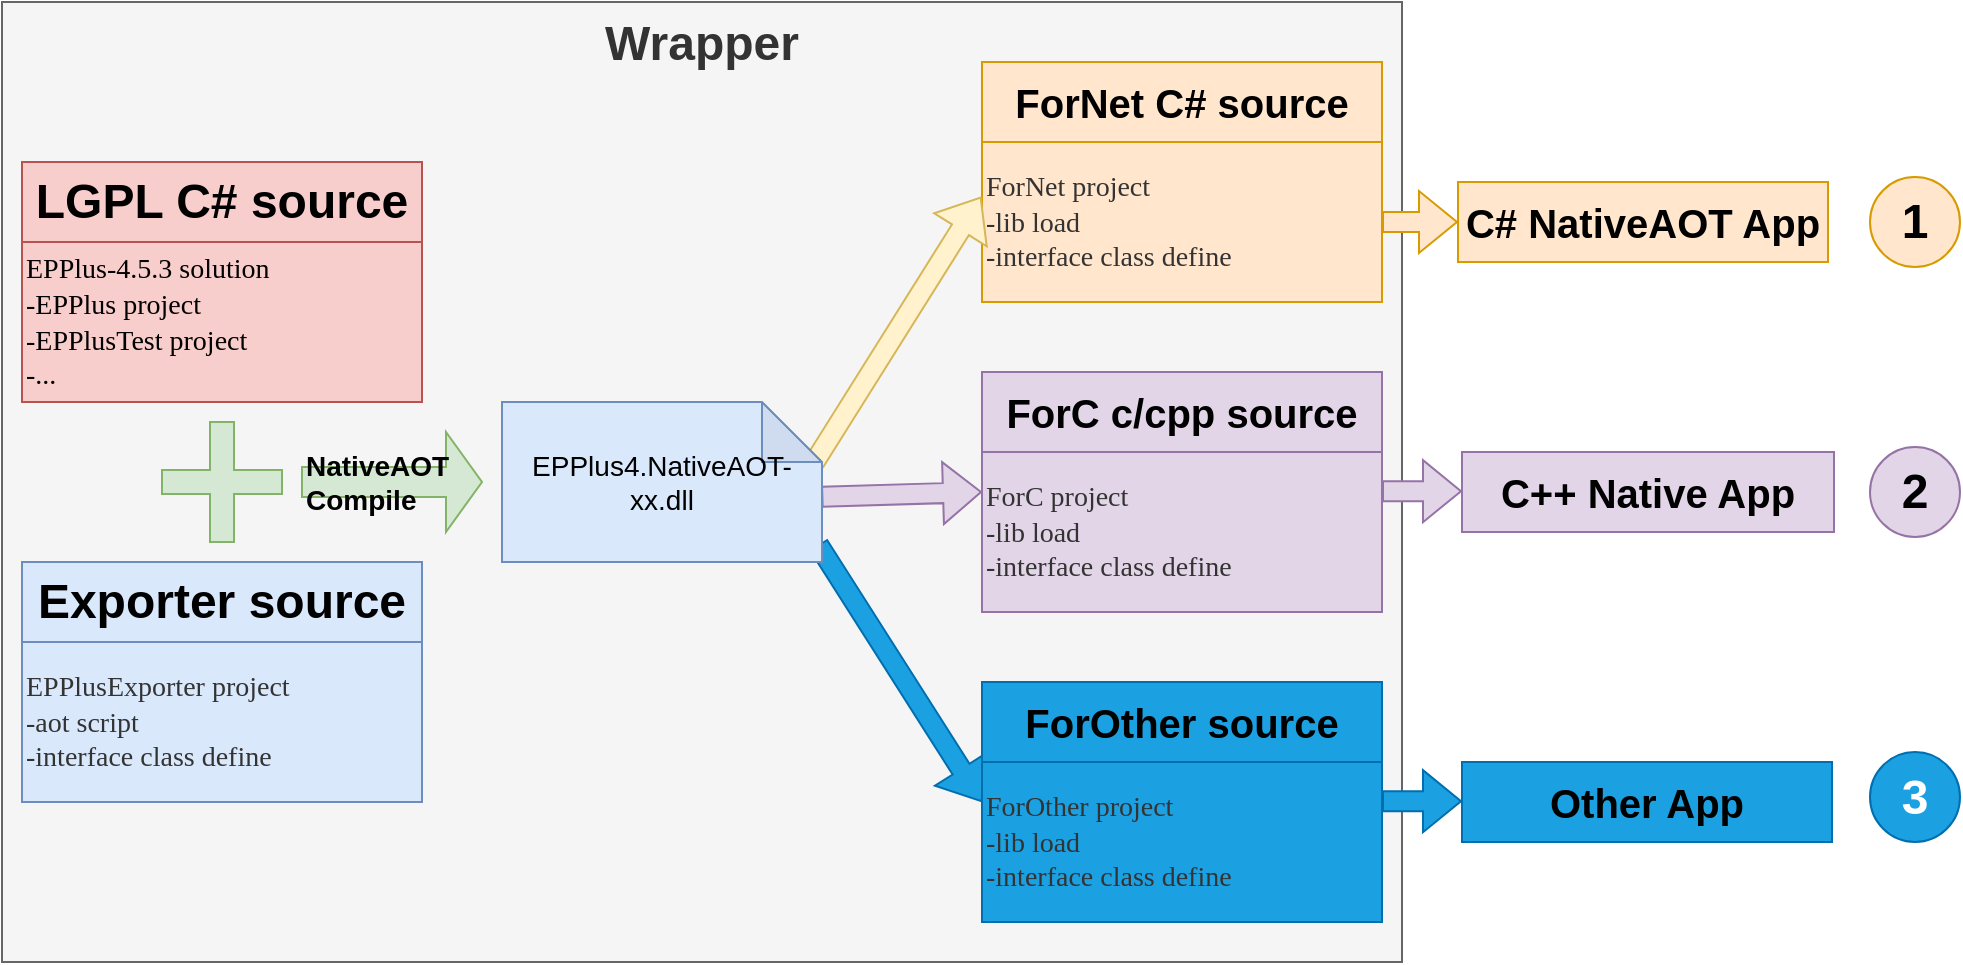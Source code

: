 <mxfile version="28.0.6">
  <diagram name="第 1 页" id="Kspl7rNnK7DPbzDC0AIy">
    <mxGraphModel dx="786" dy="482" grid="0" gridSize="10" guides="1" tooltips="1" connect="1" arrows="1" fold="1" page="0" pageScale="1" pageWidth="827" pageHeight="1169" math="0" shadow="0">
      <root>
        <mxCell id="0" />
        <mxCell id="1" parent="0" />
        <mxCell id="o5IlpfT2biQauGZG_9Kk-21" value="Wrapper" style="rounded=0;whiteSpace=wrap;html=1;align=center;verticalAlign=top;fontSize=24;fontStyle=1;strokeColor=#666666;fillColor=#f5f5f5;fontColor=#333333;" parent="1" vertex="1">
          <mxGeometry x="30" y="80" width="700" height="480" as="geometry" />
        </mxCell>
        <mxCell id="o5IlpfT2biQauGZG_9Kk-15" value="" style="group" parent="1" vertex="1" connectable="0">
          <mxGeometry x="40" y="160" width="200" height="120" as="geometry" />
        </mxCell>
        <mxCell id="o5IlpfT2biQauGZG_9Kk-10" value="&lt;span style=&quot;font-size: 24px; font-weight: 700; text-wrap-mode: nowrap;&quot;&gt;LGPL C# source&lt;/span&gt;" style="rounded=0;whiteSpace=wrap;html=1;strokeColor=#b85450;align=center;verticalAlign=middle;fontFamily=Helvetica;fontSize=14;fillColor=#f8cecc;" parent="o5IlpfT2biQauGZG_9Kk-15" vertex="1">
          <mxGeometry width="200" height="40" as="geometry" />
        </mxCell>
        <mxCell id="o5IlpfT2biQauGZG_9Kk-1" value="&lt;font face=&quot;Lucida Console&quot;&gt;EPPlus-4.5.3 solution&lt;/font&gt;&lt;div&gt;&lt;font face=&quot;Lucida Console&quot;&gt;-&lt;/font&gt;&lt;span style=&quot;background-color: transparent;&quot;&gt;&lt;font face=&quot;Lucida Console&quot;&gt;EPPlus project&lt;/font&gt;&lt;/span&gt;&lt;/div&gt;&lt;div&gt;&lt;span style=&quot;background-color: transparent;&quot;&gt;&lt;font face=&quot;Lucida Console&quot;&gt;-&lt;/font&gt;&lt;/span&gt;&lt;span style=&quot;background-color: transparent;&quot;&gt;&lt;font face=&quot;Lucida Console&quot;&gt;EPPlusTest&amp;nbsp;&lt;/font&gt;&lt;/span&gt;&lt;span style=&quot;font-family: &amp;quot;Lucida Console&amp;quot;; background-color: transparent; color: light-dark(rgb(0, 0, 0), rgb(255, 255, 255));&quot;&gt;project&lt;/span&gt;&lt;/div&gt;&lt;div&gt;&lt;span style=&quot;background-color: transparent;&quot;&gt;&lt;font face=&quot;Lucida Console&quot;&gt;-...&lt;/font&gt;&lt;/span&gt;&lt;/div&gt;" style="rounded=0;whiteSpace=wrap;html=1;align=left;fillColor=#f8cecc;strokeColor=#b85450;fontSize=14;" parent="o5IlpfT2biQauGZG_9Kk-15" vertex="1">
          <mxGeometry y="40" width="200" height="80" as="geometry" />
        </mxCell>
        <mxCell id="o5IlpfT2biQauGZG_9Kk-16" value="" style="group" parent="1" vertex="1" connectable="0">
          <mxGeometry x="40" y="360" width="200" height="120" as="geometry" />
        </mxCell>
        <mxCell id="o5IlpfT2biQauGZG_9Kk-11" value="&lt;span style=&quot;font-size: 24px; font-weight: 700; text-align: left; text-wrap-mode: nowrap;&quot;&gt;Exporter source&lt;/span&gt;" style="rounded=0;whiteSpace=wrap;html=1;strokeColor=#6c8ebf;align=center;verticalAlign=middle;fontFamily=Helvetica;fontSize=14;fillColor=#dae8fc;" parent="o5IlpfT2biQauGZG_9Kk-16" vertex="1">
          <mxGeometry width="200" height="40" as="geometry" />
        </mxCell>
        <mxCell id="o5IlpfT2biQauGZG_9Kk-12" value="&lt;font style=&quot;color: rgb(51, 51, 51);&quot; face=&quot;Lucida Console&quot;&gt;EPPlusExporter project&lt;/font&gt;&lt;div style=&quot;color: rgb(51, 51, 51);&quot;&gt;&lt;font face=&quot;Lucida Console&quot;&gt;-aot script&lt;/font&gt;&lt;/div&gt;&lt;div&gt;&lt;font style=&quot;&quot; face=&quot;Lucida Console&quot;&gt;&lt;font color=&quot;#333333&quot;&gt;-&lt;/font&gt;&lt;font style=&quot;color: light-dark(rgb(51, 51, 51), rgb(255, 0, 0));&quot;&gt;interface class define&lt;/font&gt;&lt;/font&gt;&lt;/div&gt;" style="rounded=0;whiteSpace=wrap;html=1;align=left;fillColor=#dae8fc;strokeColor=#6c8ebf;fontSize=14;" parent="o5IlpfT2biQauGZG_9Kk-16" vertex="1">
          <mxGeometry y="40" width="200" height="80" as="geometry" />
        </mxCell>
        <mxCell id="o5IlpfT2biQauGZG_9Kk-18" value="" style="shape=cross;whiteSpace=wrap;html=1;fillColor=#d5e8d4;strokeColor=#82b366;" parent="1" vertex="1">
          <mxGeometry x="110" y="290" width="60" height="60" as="geometry" />
        </mxCell>
        <mxCell id="o5IlpfT2biQauGZG_9Kk-20" value="NativeAOT Compile" style="shape=singleArrow;whiteSpace=wrap;html=1;fillColor=#d5e8d4;strokeColor=#82b366;fontSize=14;align=left;fontStyle=1;labelBackgroundColor=none;labelBorderColor=none;verticalAlign=middle;" parent="1" vertex="1">
          <mxGeometry x="180" y="295" width="90" height="50" as="geometry" />
        </mxCell>
        <mxCell id="o5IlpfT2biQauGZG_9Kk-22" value="" style="group;fillColor=#fff2cc;strokeColor=#d6b656;" parent="1" vertex="1" connectable="0">
          <mxGeometry x="520" y="110" width="200" height="120" as="geometry" />
        </mxCell>
        <mxCell id="o5IlpfT2biQauGZG_9Kk-23" value="&lt;div style=&quot;text-align: left;&quot;&gt;&lt;span style=&quot;background-color: transparent; color: light-dark(rgb(0, 0, 0), rgb(255, 255, 255)); text-wrap-mode: nowrap;&quot;&gt;&lt;b style=&quot;&quot;&gt;&lt;font style=&quot;font-size: 20px;&quot;&gt;ForNet C# source&lt;/font&gt;&lt;/b&gt;&lt;/span&gt;&lt;/div&gt;" style="rounded=0;whiteSpace=wrap;html=1;strokeColor=#d79b00;align=center;verticalAlign=middle;fontFamily=Helvetica;fontSize=14;fillColor=#ffe6cc;" parent="o5IlpfT2biQauGZG_9Kk-22" vertex="1">
          <mxGeometry width="200" height="40" as="geometry" />
        </mxCell>
        <mxCell id="o5IlpfT2biQauGZG_9Kk-24" value="&lt;font style=&quot;color: rgb(51, 51, 51);&quot; face=&quot;Lucida Console&quot;&gt;ForNet project&lt;/font&gt;&lt;div style=&quot;color: rgb(51, 51, 51);&quot;&gt;&lt;font face=&quot;Lucida Console&quot;&gt;-lib load&amp;nbsp;&lt;/font&gt;&lt;/div&gt;&lt;div&gt;&lt;font style=&quot;&quot; face=&quot;Lucida Console&quot;&gt;&lt;font color=&quot;#333333&quot;&gt;-&lt;/font&gt;&lt;font style=&quot;color: light-dark(rgb(51, 51, 51), rgb(255, 0, 0));&quot;&gt;interface class define&lt;/font&gt;&lt;/font&gt;&lt;/div&gt;" style="rounded=0;whiteSpace=wrap;html=1;align=left;fillColor=#ffe6cc;strokeColor=#d79b00;fontSize=14;" parent="o5IlpfT2biQauGZG_9Kk-22" vertex="1">
          <mxGeometry y="40" width="200" height="80" as="geometry" />
        </mxCell>
        <mxCell id="o5IlpfT2biQauGZG_9Kk-26" value="" style="shape=flexArrow;endArrow=classic;html=1;rounded=0;entryX=-0.002;entryY=0.342;entryDx=0;entryDy=0;entryPerimeter=0;fillColor=#fff2cc;strokeColor=#d6b656;exitX=0.976;exitY=0.378;exitDx=0;exitDy=0;exitPerimeter=0;" parent="1" source="o5IlpfT2biQauGZG_9Kk-13" target="o5IlpfT2biQauGZG_9Kk-24" edge="1">
          <mxGeometry width="50" height="50" relative="1" as="geometry">
            <mxPoint x="450" y="315" as="sourcePoint" />
            <mxPoint x="500" y="265" as="targetPoint" />
          </mxGeometry>
        </mxCell>
        <mxCell id="o5IlpfT2biQauGZG_9Kk-27" value="" style="group;fillColor=#e1d5e7;strokeColor=#9673a6;container=0;" parent="1" vertex="1" connectable="0">
          <mxGeometry x="520" y="265" width="200" height="120" as="geometry" />
        </mxCell>
        <mxCell id="o5IlpfT2biQauGZG_9Kk-30" value="" style="group;fillColor=#f5f5f5;strokeColor=#666666;fontColor=#333333;container=0;" parent="1" vertex="1" connectable="0">
          <mxGeometry x="520" y="420" width="200" height="120" as="geometry" />
        </mxCell>
        <mxCell id="o5IlpfT2biQauGZG_9Kk-33" value="" style="shape=flexArrow;endArrow=classic;html=1;rounded=0;entryX=0;entryY=0.25;entryDx=0;entryDy=0;fillColor=#e1d5e7;strokeColor=#9673a6;exitX=0.998;exitY=0.592;exitDx=0;exitDy=0;exitPerimeter=0;" parent="1" source="o5IlpfT2biQauGZG_9Kk-13" target="o5IlpfT2biQauGZG_9Kk-29" edge="1">
          <mxGeometry width="50" height="50" relative="1" as="geometry">
            <mxPoint x="780" y="408" as="sourcePoint" />
            <mxPoint x="850" y="270" as="targetPoint" />
          </mxGeometry>
        </mxCell>
        <mxCell id="o5IlpfT2biQauGZG_9Kk-34" value="" style="shape=flexArrow;endArrow=classic;html=1;rounded=0;entryX=0;entryY=0.25;entryDx=0;entryDy=0;fillColor=light-dark(#1BA1E2,#1BAFF7);strokeColor=#006EAF;exitX=0.988;exitY=0.891;exitDx=0;exitDy=0;exitPerimeter=0;" parent="1" source="o5IlpfT2biQauGZG_9Kk-13" target="o5IlpfT2biQauGZG_9Kk-32" edge="1">
          <mxGeometry width="50" height="50" relative="1" as="geometry">
            <mxPoint x="870" y="458" as="sourcePoint" />
            <mxPoint x="940" y="320" as="targetPoint" />
          </mxGeometry>
        </mxCell>
        <mxCell id="o5IlpfT2biQauGZG_9Kk-41" value="&lt;div style=&quot;text-align: left;&quot;&gt;&lt;span style=&quot;background-color: transparent; color: light-dark(rgb(0, 0, 0), rgb(255, 255, 255)); text-wrap-mode: nowrap;&quot;&gt;&lt;b style=&quot;&quot;&gt;&lt;font style=&quot;font-size: 20px;&quot;&gt;C++ Native App&lt;/font&gt;&lt;/b&gt;&lt;/span&gt;&lt;/div&gt;" style="rounded=0;whiteSpace=wrap;html=1;strokeColor=#9673a6;align=center;verticalAlign=middle;fontFamily=Helvetica;fontSize=14;fillColor=#e1d5e7;fontColor=default;" parent="1" vertex="1">
          <mxGeometry x="760" y="305" width="186" height="40" as="geometry" />
        </mxCell>
        <mxCell id="o5IlpfT2biQauGZG_9Kk-42" value="&lt;div style=&quot;text-align: left;&quot;&gt;&lt;span style=&quot;background-color: transparent; color: light-dark(rgb(0, 0, 0), rgb(255, 255, 255)); text-wrap-mode: nowrap;&quot;&gt;&lt;b style=&quot;&quot;&gt;&lt;font style=&quot;font-size: 20px;&quot;&gt;Other App&lt;/font&gt;&lt;/b&gt;&lt;/span&gt;&lt;/div&gt;" style="rounded=0;whiteSpace=wrap;html=1;strokeColor=#006EAF;align=center;verticalAlign=middle;fontFamily=Helvetica;fontSize=14;fillColor=light-dark(#1BA1E2,#1BAFF7);fontColor=#ffffff;" parent="1" vertex="1">
          <mxGeometry x="760" y="460" width="185" height="40" as="geometry" />
        </mxCell>
        <mxCell id="o5IlpfT2biQauGZG_9Kk-44" value="" style="shape=flexArrow;endArrow=classic;html=1;rounded=0;exitX=1;exitY=0.375;exitDx=0;exitDy=0;exitPerimeter=0;entryX=0;entryY=0.5;entryDx=0;entryDy=0;fillColor=#e1d5e7;strokeColor=#9673a6;" parent="1" edge="1">
          <mxGeometry width="50" height="50" relative="1" as="geometry">
            <mxPoint x="720" y="324.58" as="sourcePoint" />
            <mxPoint x="760" y="324.58" as="targetPoint" />
          </mxGeometry>
        </mxCell>
        <mxCell id="o5IlpfT2biQauGZG_9Kk-45" value="" style="shape=flexArrow;endArrow=classic;html=1;rounded=0;exitX=1;exitY=0.375;exitDx=0;exitDy=0;exitPerimeter=0;entryX=0;entryY=0.5;entryDx=0;entryDy=0;fillColor=light-dark(#1BA1E2,#1BAFF7);strokeColor=#006EAF;" parent="1" edge="1">
          <mxGeometry width="50" height="50" relative="1" as="geometry">
            <mxPoint x="720" y="479.58" as="sourcePoint" />
            <mxPoint x="760" y="479.58" as="targetPoint" />
          </mxGeometry>
        </mxCell>
        <mxCell id="o5IlpfT2biQauGZG_9Kk-13" value="EPPlus4.NativeAOT-xx.dll" style="shape=note;whiteSpace=wrap;html=1;backgroundOutline=1;darkOpacity=0.05;fontSize=14;align=center;fillColor=#dae8fc;strokeColor=#6c8ebf;verticalAlign=middle;" parent="1" vertex="1">
          <mxGeometry x="280" y="280" width="160" height="80" as="geometry" />
        </mxCell>
        <mxCell id="KEiIe-eRkhC-gAfAzJan-1" value="&lt;div style=&quot;text-align: left;&quot;&gt;&lt;span style=&quot;background-color: transparent; color: light-dark(rgb(0, 0, 0), rgb(255, 255, 255)); text-wrap-mode: nowrap;&quot;&gt;&lt;b style=&quot;&quot;&gt;&lt;font style=&quot;font-size: 20px;&quot;&gt;C# NativeAOT App&lt;/font&gt;&lt;/b&gt;&lt;/span&gt;&lt;/div&gt;" style="rounded=0;whiteSpace=wrap;html=1;strokeColor=#d79b00;align=center;verticalAlign=middle;fontFamily=Helvetica;fontSize=14;fillColor=#ffe6cc;" parent="1" vertex="1">
          <mxGeometry x="758" y="170" width="185" height="40" as="geometry" />
        </mxCell>
        <mxCell id="KEiIe-eRkhC-gAfAzJan-2" value="" style="shape=flexArrow;endArrow=classic;html=1;rounded=0;exitX=1;exitY=0.5;exitDx=0;exitDy=0;entryX=0;entryY=0.5;entryDx=0;entryDy=0;fillColor=#ffe6cc;strokeColor=#d79b00;" parent="1" source="o5IlpfT2biQauGZG_9Kk-24" target="KEiIe-eRkhC-gAfAzJan-1" edge="1">
          <mxGeometry width="50" height="50" relative="1" as="geometry">
            <mxPoint x="767" y="247" as="sourcePoint" />
            <mxPoint x="807" y="209" as="targetPoint" />
          </mxGeometry>
        </mxCell>
        <mxCell id="cQudWsf6Mx6CTaRt5Js4-1" value="1" style="ellipse;whiteSpace=wrap;html=1;fontStyle=1;fontSize=24;fillColor=#ffe6cc;strokeColor=#d79b00;" vertex="1" parent="1">
          <mxGeometry x="964" y="167.5" width="45" height="45" as="geometry" />
        </mxCell>
        <mxCell id="cQudWsf6Mx6CTaRt5Js4-2" value="" style="group" vertex="1" connectable="0" parent="1">
          <mxGeometry x="520" y="265" width="200" height="120" as="geometry" />
        </mxCell>
        <mxCell id="o5IlpfT2biQauGZG_9Kk-28" value="&lt;div style=&quot;text-align: left;&quot;&gt;&lt;span style=&quot;background-color: transparent; color: light-dark(rgb(0, 0, 0), rgb(255, 255, 255)); text-wrap-mode: nowrap;&quot;&gt;&lt;b style=&quot;&quot;&gt;&lt;font style=&quot;font-size: 20px;&quot;&gt;ForC c/cpp source&lt;/font&gt;&lt;/b&gt;&lt;/span&gt;&lt;/div&gt;" style="rounded=0;whiteSpace=wrap;html=1;strokeColor=#9673a6;align=center;verticalAlign=middle;fontFamily=Helvetica;fontSize=14;fillColor=#e1d5e7;" parent="cQudWsf6Mx6CTaRt5Js4-2" vertex="1">
          <mxGeometry width="200" height="40" as="geometry" />
        </mxCell>
        <mxCell id="o5IlpfT2biQauGZG_9Kk-29" value="&lt;font style=&quot;color: rgb(51, 51, 51);&quot; face=&quot;Lucida Console&quot;&gt;ForC project&lt;/font&gt;&lt;div style=&quot;color: rgb(51, 51, 51);&quot;&gt;&lt;font face=&quot;Lucida Console&quot;&gt;-lib load&amp;nbsp;&lt;/font&gt;&lt;/div&gt;&lt;div&gt;&lt;font style=&quot;&quot; face=&quot;Lucida Console&quot;&gt;&lt;font color=&quot;#333333&quot;&gt;-&lt;/font&gt;&lt;font style=&quot;color: light-dark(rgb(51, 51, 51), rgb(255, 0, 0));&quot;&gt;interface class define&lt;/font&gt;&lt;/font&gt;&lt;/div&gt;" style="rounded=0;whiteSpace=wrap;html=1;align=left;fillColor=#e1d5e7;strokeColor=#9673a6;fontSize=14;" parent="cQudWsf6Mx6CTaRt5Js4-2" vertex="1">
          <mxGeometry y="40" width="200" height="80" as="geometry" />
        </mxCell>
        <mxCell id="cQudWsf6Mx6CTaRt5Js4-4" value="2" style="ellipse;whiteSpace=wrap;html=1;fontStyle=1;fontSize=24;fillColor=#e1d5e7;strokeColor=#9673a6;" vertex="1" parent="1">
          <mxGeometry x="964" y="302.5" width="45" height="45" as="geometry" />
        </mxCell>
        <mxCell id="cQudWsf6Mx6CTaRt5Js4-5" value="3" style="ellipse;whiteSpace=wrap;html=1;fontStyle=1;fontSize=24;fillColor=light-dark(#1BA1E2,#1BAFF7);strokeColor=#006EAF;fontColor=#ffffff;" vertex="1" parent="1">
          <mxGeometry x="964" y="455" width="45" height="45" as="geometry" />
        </mxCell>
        <mxCell id="o5IlpfT2biQauGZG_9Kk-31" value="&lt;div style=&quot;text-align: left;&quot;&gt;&lt;span style=&quot;background-color: transparent; color: light-dark(rgb(0, 0, 0), rgb(255, 255, 255)); text-wrap-mode: nowrap;&quot;&gt;&lt;b style=&quot;&quot;&gt;&lt;font style=&quot;font-size: 20px;&quot;&gt;ForOther source&lt;/font&gt;&lt;/b&gt;&lt;/span&gt;&lt;/div&gt;" style="rounded=0;whiteSpace=wrap;html=1;strokeColor=#006EAF;align=center;verticalAlign=middle;fontFamily=Helvetica;fontSize=14;fillColor=light-dark(#1BA1E2,#1BAFF7);fontColor=#ffffff;" parent="1" vertex="1">
          <mxGeometry x="520" y="420" width="200" height="40" as="geometry" />
        </mxCell>
        <mxCell id="o5IlpfT2biQauGZG_9Kk-32" value="&lt;font style=&quot;color: rgb(51, 51, 51);&quot; face=&quot;Lucida Console&quot;&gt;ForOther project&lt;/font&gt;&lt;div style=&quot;color: rgb(51, 51, 51);&quot;&gt;&lt;font face=&quot;Lucida Console&quot;&gt;-lib load&amp;nbsp;&lt;/font&gt;&lt;/div&gt;&lt;div&gt;&lt;font style=&quot;&quot; face=&quot;Lucida Console&quot;&gt;&lt;font color=&quot;#333333&quot;&gt;-&lt;/font&gt;&lt;font style=&quot;color: light-dark(rgb(51, 51, 51), rgb(255, 0, 0));&quot;&gt;interface class define&lt;/font&gt;&lt;/font&gt;&lt;/div&gt;" style="rounded=0;whiteSpace=wrap;html=1;align=left;fillColor=light-dark(#1BA1E2,#1BAFF7);strokeColor=#006EAF;fontSize=14;fontColor=#ffffff;" parent="1" vertex="1">
          <mxGeometry x="520" y="460" width="200" height="80" as="geometry" />
        </mxCell>
      </root>
    </mxGraphModel>
  </diagram>
</mxfile>
